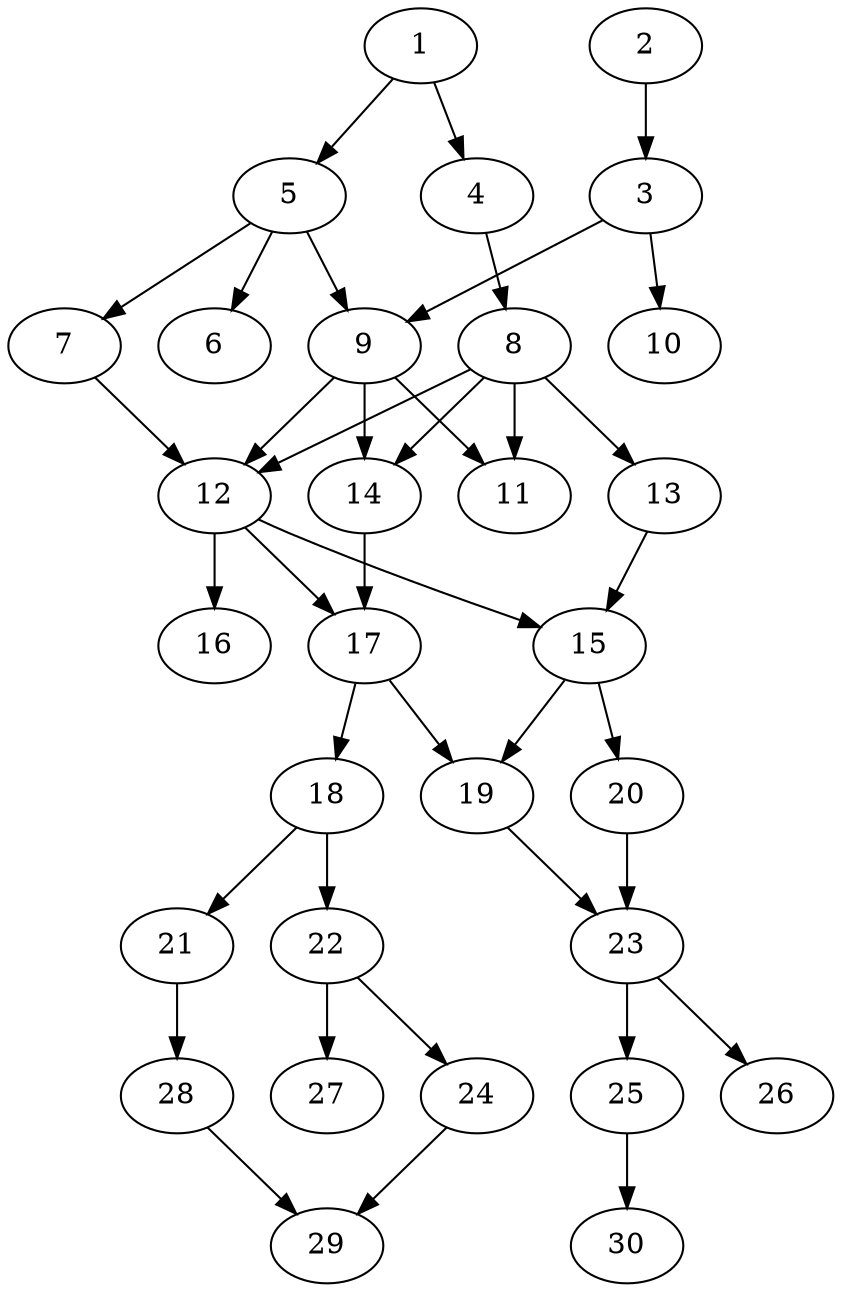 // DAG automatically generated by daggen at Fri Jul 29 10:40:31 2022
// daggen.exe --dot -n 30 --ccr 0.5 --fat 0.5 --regular 0.5 --density 0.5 -o data\30/random_30_28.gv 
digraph G {
  1 [compute_size="231928233984", trans_size="830006", result_size="13312", ram="9957008",alpha="0.07"]
  1 -> 4 [size ="13312"]
  1 -> 5 [size ="13312"]
  2 [compute_size="155914076160", trans_size="224997", result_size="74752", ram="5781584",alpha="0.14"]
  2 -> 3 [size ="74752"]
  3 [compute_size="3511664640", trans_size="218955", result_size="29696", ram="48254960",alpha="0.03"]
  3 -> 9 [size ="29696"]
  3 -> 10 [size ="29696"]
  4 [compute_size="87460548726", trans_size="180529", result_size="29696", ram="16670000",alpha="0.14"]
  4 -> 8 [size ="29696"]
  5 [compute_size="123813257028", trans_size="571123", result_size="1024", ram="20029664",alpha="0.11"]
  5 -> 6 [size ="1024"]
  5 -> 7 [size ="1024"]
  5 -> 9 [size ="1024"]
  6 [compute_size="115143868416", trans_size="340980", result_size="0", ram="28454960",alpha="0.13"]
  7 [compute_size="28991029248", trans_size="51055", result_size="29696", ram="30564848",alpha="0.05"]
  7 -> 12 [size ="29696"]
  8 [compute_size="134217728000", trans_size="810057", result_size="1024", ram="22998080",alpha="0.17"]
  8 -> 11 [size ="1024"]
  8 -> 12 [size ="1024"]
  8 -> 13 [size ="1024"]
  8 -> 14 [size ="1024"]
  9 [compute_size="320949977088", trans_size="444846", result_size="91136", ram="49474640",alpha="0.06"]
  9 -> 11 [size ="91136"]
  9 -> 12 [size ="91136"]
  9 -> 14 [size ="91136"]
  10 [compute_size="9852289024", trans_size="191046", result_size="0", ram="40171808",alpha="0.13"]
  11 [compute_size="16793907200", trans_size="591135", result_size="0", ram="37244576",alpha="0.15"]
  12 [compute_size="28991029248", trans_size="627580", result_size="29696", ram="31928672",alpha="0.19"]
  12 -> 15 [size ="29696"]
  12 -> 16 [size ="29696"]
  12 -> 17 [size ="29696"]
  13 [compute_size="18730057728", trans_size="109494", result_size="91136", ram="46292384",alpha="0.07"]
  13 -> 15 [size ="91136"]
  14 [compute_size="513826553469", trans_size="767155", result_size="1024", ram="6421520",alpha="0.16"]
  14 -> 17 [size ="1024"]
  15 [compute_size="368293445632", trans_size="233725", result_size="9216", ram="25738400",alpha="0.11"]
  15 -> 19 [size ="9216"]
  15 -> 20 [size ="9216"]
  16 [compute_size="124210713141", trans_size="380589", result_size="0", ram="48528992",alpha="0.18"]
  17 [compute_size="488895073556", trans_size="604466", result_size="54272", ram="19186976",alpha="0.07"]
  17 -> 18 [size ="54272"]
  17 -> 19 [size ="54272"]
  18 [compute_size="8589934592", trans_size="40441", result_size="70656", ram="36780464",alpha="0.15"]
  18 -> 21 [size ="70656"]
  18 -> 22 [size ="70656"]
  19 [compute_size="28991029248", trans_size="826905", result_size="29696", ram="17542784",alpha="0.12"]
  19 -> 23 [size ="29696"]
  20 [compute_size="210953301633", trans_size="735890", result_size="1024", ram="44445440",alpha="0.05"]
  20 -> 23 [size ="1024"]
  21 [compute_size="782757789696", trans_size="409872", result_size="54272", ram="52373360",alpha="0.18"]
  21 -> 28 [size ="54272"]
  22 [compute_size="8589934592", trans_size="445454", result_size="70656", ram="50979440",alpha="0.01"]
  22 -> 24 [size ="70656"]
  22 -> 27 [size ="70656"]
  23 [compute_size="68719476736", trans_size="654977", result_size="74752", ram="51365936",alpha="0.12"]
  23 -> 25 [size ="74752"]
  23 -> 26 [size ="74752"]
  24 [compute_size="134217728000", trans_size="925113", result_size="1024", ram="3516464",alpha="0.08"]
  24 -> 29 [size ="1024"]
  25 [compute_size="751987851264", trans_size="17008", result_size="91136", ram="41381984",alpha="0.12"]
  25 -> 30 [size ="91136"]
  26 [compute_size="549755813888", trans_size="782244", result_size="0", ram="48362672",alpha="0.19"]
  27 [compute_size="1810612224", trans_size="121834", result_size="0", ram="13025216",alpha="0.12"]
  28 [compute_size="12869836800", trans_size="663928", result_size="1024", ram="51747680",alpha="0.12"]
  28 -> 29 [size ="1024"]
  29 [compute_size="8589934592", trans_size="345072", result_size="0", ram="32269232",alpha="0.06"]
  30 [compute_size="10290432000", trans_size="819712", result_size="0", ram="46449200",alpha="0.14"]
}
